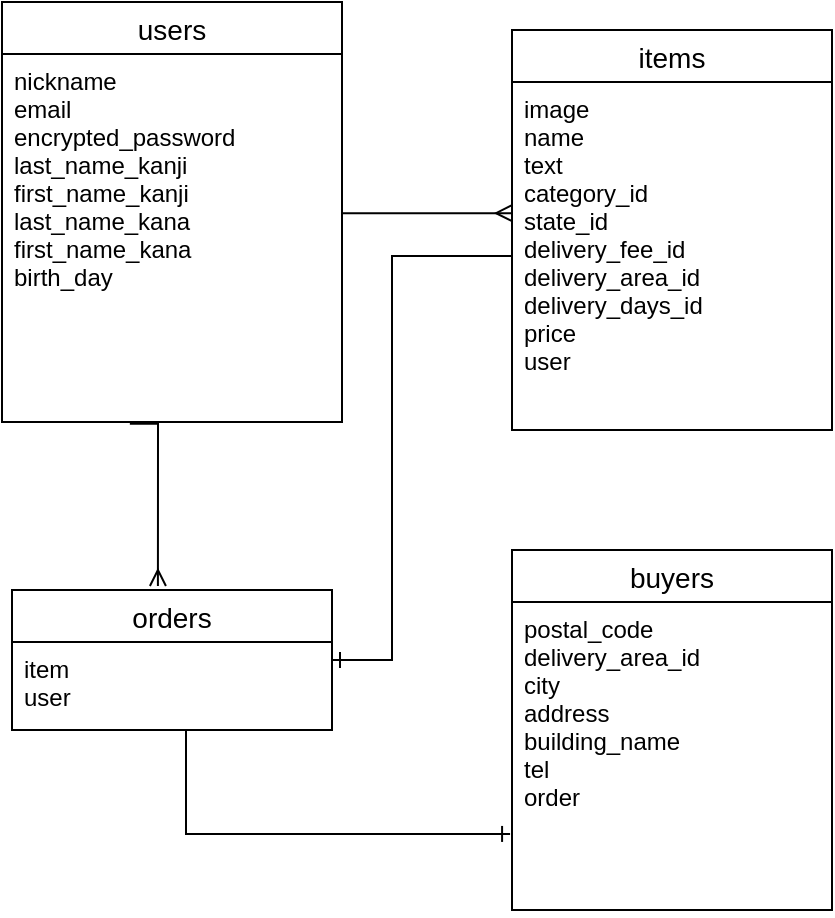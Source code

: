 <mxfile version="14.2.4" type="embed">
    <diagram id="pJa9DPaDmO5-ErMewQ-b" name="ページ1">
        <mxGraphModel dx="381" dy="498" grid="1" gridSize="10" guides="1" tooltips="1" connect="1" arrows="1" fold="1" page="1" pageScale="1" pageWidth="850" pageHeight="1100" math="0" shadow="0">
            <root>
                <mxCell id="0"/>
                <mxCell id="1" parent="0"/>
                <object label="users" id="2">
                    <mxCell style="swimlane;fontStyle=0;childLayout=stackLayout;horizontal=1;startSize=26;horizontalStack=0;resizeParent=1;resizeParentMax=0;resizeLast=0;collapsible=1;marginBottom=0;align=center;fontSize=14;" parent="1" vertex="1">
                        <mxGeometry x="35" y="26" width="170" height="210" as="geometry"/>
                    </mxCell>
                </object>
                <mxCell id="5" value="nickname&#10;email&#10;encrypted_password&#10;last_name_kanji&#10;first_name_kanji&#10;last_name_kana&#10;first_name_kana&#10;birth_day" style="text;strokeColor=none;fillColor=none;spacingLeft=4;spacingRight=4;overflow=hidden;rotatable=0;points=[[0,0.5],[1,0.5]];portConstraint=eastwest;fontSize=12;" parent="2" vertex="1">
                    <mxGeometry y="26" width="170" height="184" as="geometry"/>
                </mxCell>
                <mxCell id="6" value="items" style="swimlane;fontStyle=0;childLayout=stackLayout;horizontal=1;startSize=26;horizontalStack=0;resizeParent=1;resizeParentMax=0;resizeLast=0;collapsible=1;marginBottom=0;align=center;fontSize=14;" parent="1" vertex="1">
                    <mxGeometry x="290" y="40" width="160" height="200" as="geometry"/>
                </mxCell>
                <mxCell id="7" value="image&#10;name&#10;text&#10;category_id&#10;state_id&#10;delivery_fee_id&#10;delivery_area_id&#10;delivery_days_id&#10;price&#10;user&#10;" style="text;strokeColor=none;fillColor=none;spacingLeft=4;spacingRight=4;overflow=hidden;rotatable=0;points=[[0,0.5],[1,0.5]];portConstraint=eastwest;fontSize=12;" parent="6" vertex="1">
                    <mxGeometry y="26" width="160" height="174" as="geometry"/>
                </mxCell>
                <mxCell id="24" value="buyers" style="swimlane;fontStyle=0;childLayout=stackLayout;horizontal=1;startSize=26;horizontalStack=0;resizeParent=1;resizeParentMax=0;resizeLast=0;collapsible=1;marginBottom=0;align=center;fontSize=14;" parent="1" vertex="1">
                    <mxGeometry x="290" y="300" width="160" height="180" as="geometry"/>
                </mxCell>
                <mxCell id="25" value="postal_code&#10;delivery_area_id&#10;city&#10;address&#10;building_name&#10;tel&#10;order" style="text;strokeColor=none;fillColor=none;spacingLeft=4;spacingRight=4;overflow=hidden;rotatable=0;points=[[0,0.5],[1,0.5]];portConstraint=eastwest;fontSize=12;" parent="24" vertex="1">
                    <mxGeometry y="26" width="160" height="154" as="geometry"/>
                </mxCell>
                <mxCell id="26" style="edgeStyle=orthogonalEdgeStyle;rounded=0;orthogonalLoop=1;jettySize=auto;html=1;exitX=1;exitY=0.5;exitDx=0;exitDy=0;entryX=0;entryY=0.377;entryDx=0;entryDy=0;entryPerimeter=0;endArrow=ERmany;endFill=0;" parent="1" source="5" target="7" edge="1">
                    <mxGeometry relative="1" as="geometry">
                        <Array as="points">
                            <mxPoint x="205" y="132"/>
                        </Array>
                    </mxGeometry>
                </mxCell>
                <mxCell id="22" value="orders" style="swimlane;fontStyle=0;childLayout=stackLayout;horizontal=1;startSize=26;horizontalStack=0;resizeParent=1;resizeParentMax=0;resizeLast=0;collapsible=1;marginBottom=0;align=center;fontSize=14;" parent="1" vertex="1">
                    <mxGeometry x="40" y="320" width="160" height="70" as="geometry"/>
                </mxCell>
                <mxCell id="23" value="item&#10;user&#10;" style="text;strokeColor=none;fillColor=none;spacingLeft=4;spacingRight=4;overflow=hidden;rotatable=0;points=[[0,0.5],[1,0.5]];portConstraint=eastwest;fontSize=12;" parent="22" vertex="1">
                    <mxGeometry y="26" width="160" height="44" as="geometry"/>
                </mxCell>
                <mxCell id="28" style="edgeStyle=orthogonalEdgeStyle;rounded=0;orthogonalLoop=1;jettySize=auto;html=1;endArrow=ERone;endFill=0;" parent="1" source="7" target="22" edge="1">
                    <mxGeometry relative="1" as="geometry">
                        <mxPoint x="230" y="270" as="targetPoint"/>
                        <mxPoint x="290" y="153" as="sourcePoint"/>
                        <Array as="points">
                            <mxPoint x="230" y="153"/>
                        </Array>
                    </mxGeometry>
                </mxCell>
                <mxCell id="32" style="edgeStyle=orthogonalEdgeStyle;rounded=0;orthogonalLoop=1;jettySize=auto;html=1;exitX=0.376;exitY=1.005;exitDx=0;exitDy=0;entryX=0.456;entryY=-0.029;entryDx=0;entryDy=0;entryPerimeter=0;endArrow=ERmany;endFill=0;exitPerimeter=0;" parent="1" source="5" target="22" edge="1">
                    <mxGeometry relative="1" as="geometry">
                        <mxPoint x="115" y="272.4" as="sourcePoint"/>
                        <mxPoint x="200" y="259.998" as="targetPoint"/>
                        <Array as="points">
                            <mxPoint x="113" y="237"/>
                        </Array>
                    </mxGeometry>
                </mxCell>
                <mxCell id="34" style="edgeStyle=orthogonalEdgeStyle;rounded=0;orthogonalLoop=1;jettySize=auto;html=1;exitX=0.376;exitY=1.005;exitDx=0;exitDy=0;entryX=-0.006;entryY=0.753;entryDx=0;entryDy=0;entryPerimeter=0;endArrow=ERone;endFill=0;exitPerimeter=0;" parent="1" target="25" edge="1">
                    <mxGeometry relative="1" as="geometry">
                        <mxPoint x="112.98" y="390.02" as="sourcePoint"/>
                        <mxPoint x="127.02" y="471.07" as="targetPoint"/>
                        <Array as="points">
                            <mxPoint x="127" y="390"/>
                            <mxPoint x="127" y="442"/>
                        </Array>
                    </mxGeometry>
                </mxCell>
            </root>
        </mxGraphModel>
    </diagram>
</mxfile>